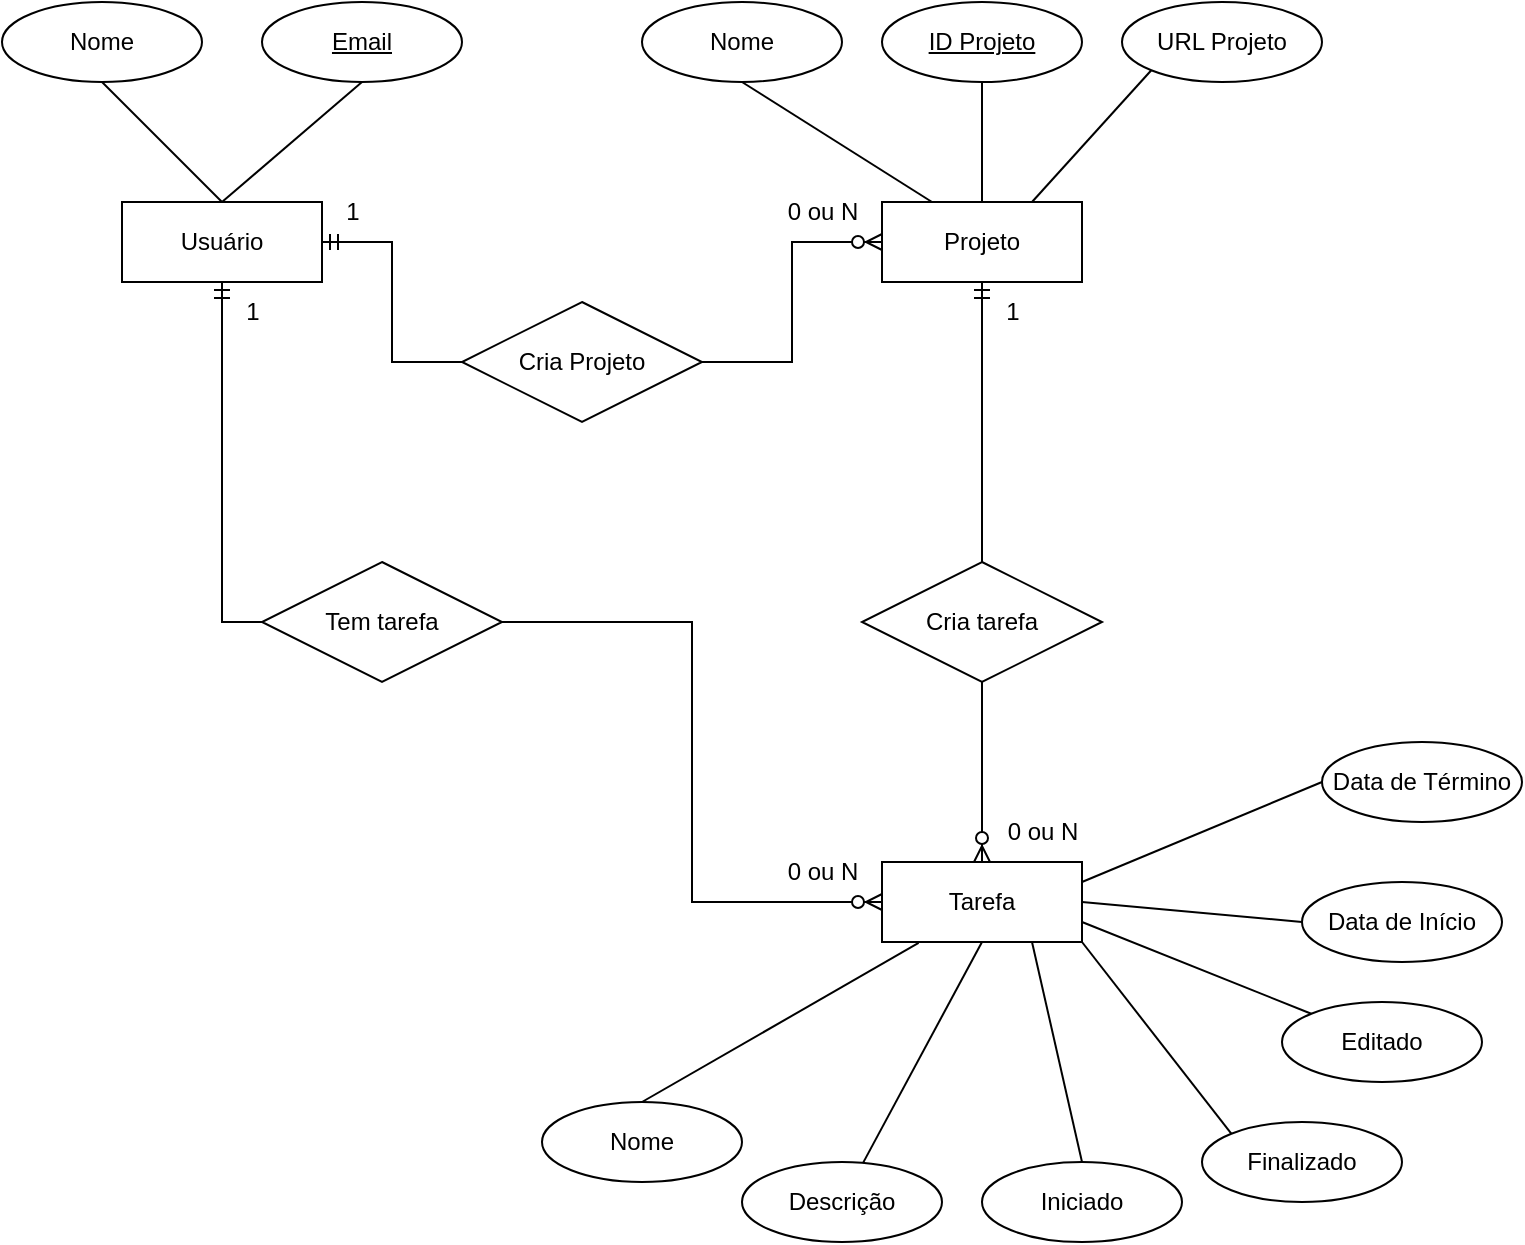 <mxfile version="21.6.2" type="device">
  <diagram name="Página-1" id="7qxutLgJ4Y1PpzYB-jp-">
    <mxGraphModel dx="1149" dy="1826" grid="1" gridSize="10" guides="1" tooltips="1" connect="1" arrows="1" fold="1" page="1" pageScale="1" pageWidth="827" pageHeight="1169" math="0" shadow="0">
      <root>
        <mxCell id="0" />
        <mxCell id="1" parent="0" />
        <mxCell id="q8uHO_DFmoE5uaou6cqO-1" value="Usuário" style="whiteSpace=wrap;html=1;align=center;" vertex="1" parent="1">
          <mxGeometry x="210" y="-470" width="100" height="40" as="geometry" />
        </mxCell>
        <mxCell id="q8uHO_DFmoE5uaou6cqO-13" value="" style="endArrow=none;html=1;rounded=0;exitX=0.5;exitY=1;exitDx=0;exitDy=0;" edge="1" parent="1" source="q8uHO_DFmoE5uaou6cqO-35">
          <mxGeometry relative="1" as="geometry">
            <mxPoint x="170" y="-480" as="sourcePoint" />
            <mxPoint x="260" y="-470" as="targetPoint" />
          </mxGeometry>
        </mxCell>
        <mxCell id="q8uHO_DFmoE5uaou6cqO-14" value="" style="endArrow=none;html=1;rounded=0;entryX=0.5;entryY=0;entryDx=0;entryDy=0;exitX=0.5;exitY=1;exitDx=0;exitDy=0;" edge="1" parent="1" source="q8uHO_DFmoE5uaou6cqO-33" target="q8uHO_DFmoE5uaou6cqO-1">
          <mxGeometry relative="1" as="geometry">
            <mxPoint x="337.395" y="-496.819" as="sourcePoint" />
            <mxPoint x="270" y="-460" as="targetPoint" />
          </mxGeometry>
        </mxCell>
        <mxCell id="q8uHO_DFmoE5uaou6cqO-33" value="Email" style="ellipse;whiteSpace=wrap;html=1;align=center;fontStyle=4;" vertex="1" parent="1">
          <mxGeometry x="280" y="-570" width="100" height="40" as="geometry" />
        </mxCell>
        <mxCell id="q8uHO_DFmoE5uaou6cqO-35" value="Nome" style="ellipse;whiteSpace=wrap;html=1;align=center;" vertex="1" parent="1">
          <mxGeometry x="150" y="-570" width="100" height="40" as="geometry" />
        </mxCell>
        <mxCell id="q8uHO_DFmoE5uaou6cqO-41" value="Projeto" style="whiteSpace=wrap;html=1;align=center;" vertex="1" parent="1">
          <mxGeometry x="590" y="-470" width="100" height="40" as="geometry" />
        </mxCell>
        <mxCell id="q8uHO_DFmoE5uaou6cqO-42" value="ID Projeto" style="ellipse;whiteSpace=wrap;html=1;align=center;fontStyle=4;" vertex="1" parent="1">
          <mxGeometry x="590" y="-570" width="100" height="40" as="geometry" />
        </mxCell>
        <mxCell id="q8uHO_DFmoE5uaou6cqO-43" value="Nome" style="ellipse;whiteSpace=wrap;html=1;align=center;" vertex="1" parent="1">
          <mxGeometry x="470" y="-570" width="100" height="40" as="geometry" />
        </mxCell>
        <mxCell id="q8uHO_DFmoE5uaou6cqO-44" value="" style="endArrow=none;html=1;rounded=0;entryX=0.25;entryY=0;entryDx=0;entryDy=0;exitX=0.5;exitY=1;exitDx=0;exitDy=0;" edge="1" parent="1" source="q8uHO_DFmoE5uaou6cqO-43" target="q8uHO_DFmoE5uaou6cqO-41">
          <mxGeometry relative="1" as="geometry">
            <mxPoint x="650" y="-505" as="sourcePoint" />
            <mxPoint x="460" y="-535" as="targetPoint" />
          </mxGeometry>
        </mxCell>
        <mxCell id="q8uHO_DFmoE5uaou6cqO-45" value="" style="endArrow=none;html=1;rounded=0;entryX=0.5;entryY=0;entryDx=0;entryDy=0;" edge="1" parent="1" source="q8uHO_DFmoE5uaou6cqO-42" target="q8uHO_DFmoE5uaou6cqO-41">
          <mxGeometry relative="1" as="geometry">
            <mxPoint x="544" y="-496" as="sourcePoint" />
            <mxPoint x="560" y="-495" as="targetPoint" />
          </mxGeometry>
        </mxCell>
        <mxCell id="q8uHO_DFmoE5uaou6cqO-46" value="URL Projeto" style="ellipse;whiteSpace=wrap;html=1;align=center;" vertex="1" parent="1">
          <mxGeometry x="710" y="-570" width="100" height="40" as="geometry" />
        </mxCell>
        <mxCell id="q8uHO_DFmoE5uaou6cqO-47" value="" style="endArrow=none;html=1;rounded=0;exitX=0;exitY=1;exitDx=0;exitDy=0;entryX=0.75;entryY=0;entryDx=0;entryDy=0;" edge="1" parent="1" source="q8uHO_DFmoE5uaou6cqO-46" target="q8uHO_DFmoE5uaou6cqO-41">
          <mxGeometry relative="1" as="geometry">
            <mxPoint x="750" y="-505" as="sourcePoint" />
            <mxPoint x="660" y="-460" as="targetPoint" />
          </mxGeometry>
        </mxCell>
        <mxCell id="q8uHO_DFmoE5uaou6cqO-48" value="Cria Projeto" style="shape=rhombus;perimeter=rhombusPerimeter;whiteSpace=wrap;html=1;align=center;" vertex="1" parent="1">
          <mxGeometry x="380" y="-420" width="120" height="60" as="geometry" />
        </mxCell>
        <mxCell id="q8uHO_DFmoE5uaou6cqO-49" value="" style="fontSize=12;html=1;endArrow=ERzeroToMany;endFill=1;rounded=0;entryX=0;entryY=0.5;entryDx=0;entryDy=0;exitX=1;exitY=0.5;exitDx=0;exitDy=0;edgeStyle=orthogonalEdgeStyle;" edge="1" parent="1" source="q8uHO_DFmoE5uaou6cqO-48" target="q8uHO_DFmoE5uaou6cqO-41">
          <mxGeometry width="100" height="100" relative="1" as="geometry">
            <mxPoint x="440" y="-160" as="sourcePoint" />
            <mxPoint x="445" y="-180" as="targetPoint" />
          </mxGeometry>
        </mxCell>
        <mxCell id="q8uHO_DFmoE5uaou6cqO-50" value="" style="edgeStyle=orthogonalEdgeStyle;fontSize=12;html=1;endArrow=ERmandOne;rounded=0;entryX=1;entryY=0.5;entryDx=0;entryDy=0;exitX=0;exitY=0.5;exitDx=0;exitDy=0;" edge="1" parent="1" source="q8uHO_DFmoE5uaou6cqO-48" target="q8uHO_DFmoE5uaou6cqO-1">
          <mxGeometry width="100" height="100" relative="1" as="geometry">
            <mxPoint x="140" y="-360" as="sourcePoint" />
            <mxPoint x="340" y="-290" as="targetPoint" />
          </mxGeometry>
        </mxCell>
        <mxCell id="q8uHO_DFmoE5uaou6cqO-51" value="1" style="text;html=1;align=center;verticalAlign=middle;resizable=0;points=[];autosize=1;strokeColor=none;fillColor=none;" vertex="1" parent="1">
          <mxGeometry x="310" y="-480" width="30" height="30" as="geometry" />
        </mxCell>
        <mxCell id="q8uHO_DFmoE5uaou6cqO-52" value="0 ou N" style="text;html=1;align=center;verticalAlign=middle;resizable=0;points=[];autosize=1;strokeColor=none;fillColor=none;" vertex="1" parent="1">
          <mxGeometry x="530" y="-480" width="60" height="30" as="geometry" />
        </mxCell>
        <mxCell id="q8uHO_DFmoE5uaou6cqO-53" value="Tarefa" style="whiteSpace=wrap;html=1;align=center;" vertex="1" parent="1">
          <mxGeometry x="590" y="-140" width="100" height="40" as="geometry" />
        </mxCell>
        <mxCell id="q8uHO_DFmoE5uaou6cqO-54" value="Descrição" style="ellipse;whiteSpace=wrap;html=1;align=center;fontStyle=0;" vertex="1" parent="1">
          <mxGeometry x="520" y="10" width="100" height="40" as="geometry" />
        </mxCell>
        <mxCell id="q8uHO_DFmoE5uaou6cqO-55" value="Nome" style="ellipse;whiteSpace=wrap;html=1;align=center;" vertex="1" parent="1">
          <mxGeometry x="420" y="-20" width="100" height="40" as="geometry" />
        </mxCell>
        <mxCell id="q8uHO_DFmoE5uaou6cqO-56" value="" style="endArrow=none;html=1;rounded=0;entryX=0.183;entryY=1.012;entryDx=0;entryDy=0;exitX=0.5;exitY=0;exitDx=0;exitDy=0;entryPerimeter=0;" edge="1" parent="1" source="q8uHO_DFmoE5uaou6cqO-55" target="q8uHO_DFmoE5uaou6cqO-53">
          <mxGeometry relative="1" as="geometry">
            <mxPoint x="650" y="-175" as="sourcePoint" />
            <mxPoint x="460" y="-205" as="targetPoint" />
          </mxGeometry>
        </mxCell>
        <mxCell id="q8uHO_DFmoE5uaou6cqO-57" value="" style="endArrow=none;html=1;rounded=0;" edge="1" parent="1" source="q8uHO_DFmoE5uaou6cqO-54">
          <mxGeometry relative="1" as="geometry">
            <mxPoint x="544" y="-166" as="sourcePoint" />
            <mxPoint x="640" y="-100" as="targetPoint" />
          </mxGeometry>
        </mxCell>
        <mxCell id="q8uHO_DFmoE5uaou6cqO-58" value="Iniciado" style="ellipse;whiteSpace=wrap;html=1;align=center;" vertex="1" parent="1">
          <mxGeometry x="640" y="10" width="100" height="40" as="geometry" />
        </mxCell>
        <mxCell id="q8uHO_DFmoE5uaou6cqO-59" value="" style="endArrow=none;html=1;rounded=0;exitX=0.5;exitY=0;exitDx=0;exitDy=0;entryX=0.75;entryY=1;entryDx=0;entryDy=0;" edge="1" parent="1" source="q8uHO_DFmoE5uaou6cqO-58" target="q8uHO_DFmoE5uaou6cqO-53">
          <mxGeometry relative="1" as="geometry">
            <mxPoint x="750" y="-175" as="sourcePoint" />
            <mxPoint x="660" y="-130" as="targetPoint" />
          </mxGeometry>
        </mxCell>
        <mxCell id="q8uHO_DFmoE5uaou6cqO-60" value="Tem tarefa" style="shape=rhombus;perimeter=rhombusPerimeter;whiteSpace=wrap;html=1;align=center;" vertex="1" parent="1">
          <mxGeometry x="280" y="-290" width="120" height="60" as="geometry" />
        </mxCell>
        <mxCell id="q8uHO_DFmoE5uaou6cqO-62" value="" style="fontSize=12;html=1;endArrow=ERzeroToMany;endFill=1;rounded=0;entryX=0;entryY=0.5;entryDx=0;entryDy=0;exitX=1;exitY=0.5;exitDx=0;exitDy=0;edgeStyle=orthogonalEdgeStyle;" edge="1" parent="1" source="q8uHO_DFmoE5uaou6cqO-60" target="q8uHO_DFmoE5uaou6cqO-53">
          <mxGeometry width="100" height="100" relative="1" as="geometry">
            <mxPoint x="394.77" y="-160" as="sourcePoint" />
            <mxPoint x="484.77" y="-220" as="targetPoint" />
          </mxGeometry>
        </mxCell>
        <mxCell id="q8uHO_DFmoE5uaou6cqO-63" value="" style="edgeStyle=orthogonalEdgeStyle;fontSize=12;html=1;endArrow=ERmandOne;rounded=0;exitX=0;exitY=0.5;exitDx=0;exitDy=0;entryX=0.5;entryY=1;entryDx=0;entryDy=0;" edge="1" parent="1" source="q8uHO_DFmoE5uaou6cqO-60" target="q8uHO_DFmoE5uaou6cqO-1">
          <mxGeometry width="100" height="100" relative="1" as="geometry">
            <mxPoint x="330" y="-310" as="sourcePoint" />
            <mxPoint x="260" y="-410" as="targetPoint" />
          </mxGeometry>
        </mxCell>
        <mxCell id="q8uHO_DFmoE5uaou6cqO-64" value="Cria tarefa" style="shape=rhombus;perimeter=rhombusPerimeter;whiteSpace=wrap;html=1;align=center;" vertex="1" parent="1">
          <mxGeometry x="580" y="-290" width="120" height="60" as="geometry" />
        </mxCell>
        <mxCell id="q8uHO_DFmoE5uaou6cqO-65" value="" style="edgeStyle=orthogonalEdgeStyle;fontSize=12;html=1;endArrow=ERmandOne;rounded=0;exitX=0.5;exitY=0;exitDx=0;exitDy=0;entryX=0.5;entryY=1;entryDx=0;entryDy=0;" edge="1" parent="1" source="q8uHO_DFmoE5uaou6cqO-64" target="q8uHO_DFmoE5uaou6cqO-41">
          <mxGeometry width="100" height="100" relative="1" as="geometry">
            <mxPoint x="680" y="-220" as="sourcePoint" />
            <mxPoint x="660" y="-390" as="targetPoint" />
          </mxGeometry>
        </mxCell>
        <mxCell id="q8uHO_DFmoE5uaou6cqO-66" value="" style="fontSize=12;html=1;endArrow=ERzeroToMany;endFill=1;rounded=0;entryX=0.5;entryY=0;entryDx=0;entryDy=0;exitX=0.5;exitY=1;exitDx=0;exitDy=0;edgeStyle=orthogonalEdgeStyle;" edge="1" parent="1" source="q8uHO_DFmoE5uaou6cqO-64" target="q8uHO_DFmoE5uaou6cqO-53">
          <mxGeometry width="100" height="100" relative="1" as="geometry">
            <mxPoint x="410" y="-250" as="sourcePoint" />
            <mxPoint x="600" y="-110" as="targetPoint" />
          </mxGeometry>
        </mxCell>
        <mxCell id="q8uHO_DFmoE5uaou6cqO-67" value="1" style="text;html=1;align=center;verticalAlign=middle;resizable=0;points=[];autosize=1;strokeColor=none;fillColor=none;" vertex="1" parent="1">
          <mxGeometry x="260" y="-430" width="30" height="30" as="geometry" />
        </mxCell>
        <mxCell id="q8uHO_DFmoE5uaou6cqO-68" value="1" style="text;html=1;align=center;verticalAlign=middle;resizable=0;points=[];autosize=1;strokeColor=none;fillColor=none;" vertex="1" parent="1">
          <mxGeometry x="640" y="-430" width="30" height="30" as="geometry" />
        </mxCell>
        <mxCell id="q8uHO_DFmoE5uaou6cqO-69" value="0 ou N" style="text;html=1;align=center;verticalAlign=middle;resizable=0;points=[];autosize=1;strokeColor=none;fillColor=none;" vertex="1" parent="1">
          <mxGeometry x="530" y="-150" width="60" height="30" as="geometry" />
        </mxCell>
        <mxCell id="q8uHO_DFmoE5uaou6cqO-70" value="0 ou N" style="text;html=1;align=center;verticalAlign=middle;resizable=0;points=[];autosize=1;strokeColor=none;fillColor=none;" vertex="1" parent="1">
          <mxGeometry x="640" y="-170" width="60" height="30" as="geometry" />
        </mxCell>
        <mxCell id="q8uHO_DFmoE5uaou6cqO-72" value="Finalizado" style="ellipse;whiteSpace=wrap;html=1;align=center;" vertex="1" parent="1">
          <mxGeometry x="750" y="-10" width="100" height="40" as="geometry" />
        </mxCell>
        <mxCell id="q8uHO_DFmoE5uaou6cqO-73" value="Editado" style="ellipse;whiteSpace=wrap;html=1;align=center;" vertex="1" parent="1">
          <mxGeometry x="790" y="-70" width="100" height="40" as="geometry" />
        </mxCell>
        <mxCell id="q8uHO_DFmoE5uaou6cqO-74" value="Data de Início" style="ellipse;whiteSpace=wrap;html=1;align=center;" vertex="1" parent="1">
          <mxGeometry x="800" y="-130" width="100" height="40" as="geometry" />
        </mxCell>
        <mxCell id="q8uHO_DFmoE5uaou6cqO-75" value="Data de Término" style="ellipse;whiteSpace=wrap;html=1;align=center;" vertex="1" parent="1">
          <mxGeometry x="810" y="-200" width="100" height="40" as="geometry" />
        </mxCell>
        <mxCell id="q8uHO_DFmoE5uaou6cqO-76" value="" style="endArrow=none;html=1;rounded=0;exitX=0;exitY=0;exitDx=0;exitDy=0;entryX=1;entryY=1;entryDx=0;entryDy=0;" edge="1" parent="1" source="q8uHO_DFmoE5uaou6cqO-72" target="q8uHO_DFmoE5uaou6cqO-53">
          <mxGeometry relative="1" as="geometry">
            <mxPoint x="700" y="20" as="sourcePoint" />
            <mxPoint x="675" y="-90" as="targetPoint" />
          </mxGeometry>
        </mxCell>
        <mxCell id="q8uHO_DFmoE5uaou6cqO-77" value="" style="endArrow=none;html=1;rounded=0;exitX=0;exitY=0;exitDx=0;exitDy=0;entryX=1;entryY=0.75;entryDx=0;entryDy=0;" edge="1" parent="1" source="q8uHO_DFmoE5uaou6cqO-73" target="q8uHO_DFmoE5uaou6cqO-53">
          <mxGeometry relative="1" as="geometry">
            <mxPoint x="710" y="30" as="sourcePoint" />
            <mxPoint x="700" y="-90" as="targetPoint" />
          </mxGeometry>
        </mxCell>
        <mxCell id="q8uHO_DFmoE5uaou6cqO-78" value="" style="endArrow=none;html=1;rounded=0;exitX=0;exitY=0.5;exitDx=0;exitDy=0;entryX=1;entryY=0.5;entryDx=0;entryDy=0;" edge="1" parent="1" source="q8uHO_DFmoE5uaou6cqO-74" target="q8uHO_DFmoE5uaou6cqO-53">
          <mxGeometry relative="1" as="geometry">
            <mxPoint x="725" y="40" as="sourcePoint" />
            <mxPoint x="700" y="-70" as="targetPoint" />
          </mxGeometry>
        </mxCell>
        <mxCell id="q8uHO_DFmoE5uaou6cqO-79" value="" style="endArrow=none;html=1;rounded=0;exitX=0;exitY=0.5;exitDx=0;exitDy=0;entryX=1;entryY=0.25;entryDx=0;entryDy=0;" edge="1" parent="1" source="q8uHO_DFmoE5uaou6cqO-75" target="q8uHO_DFmoE5uaou6cqO-53">
          <mxGeometry relative="1" as="geometry">
            <mxPoint x="730" y="50" as="sourcePoint" />
            <mxPoint x="705" y="-60" as="targetPoint" />
          </mxGeometry>
        </mxCell>
      </root>
    </mxGraphModel>
  </diagram>
</mxfile>
